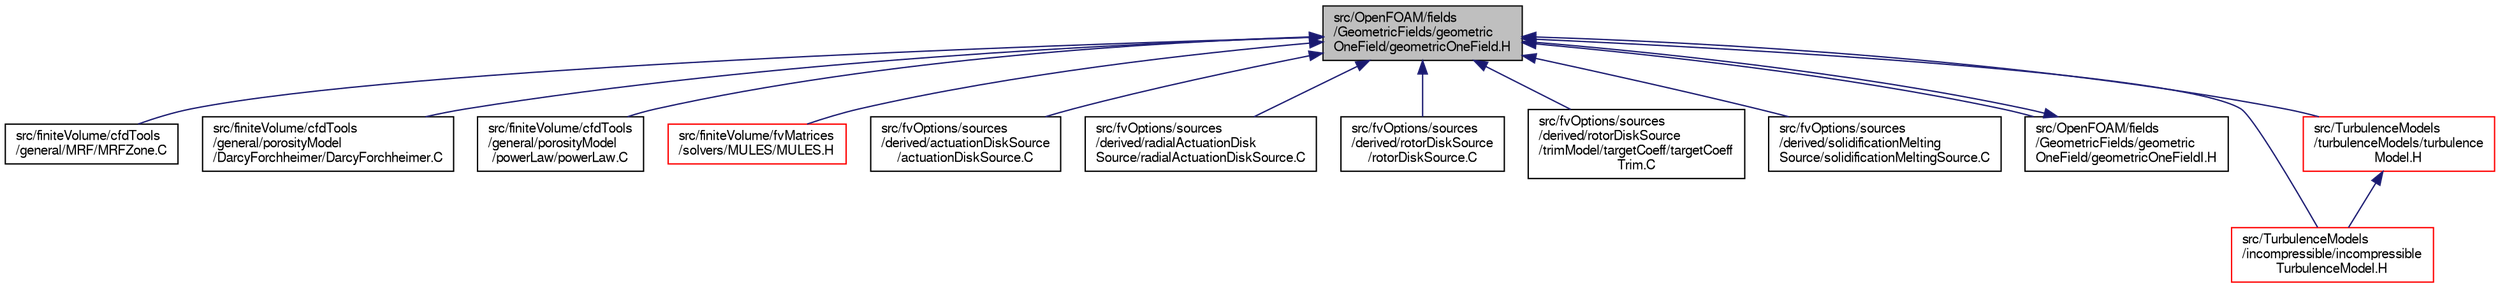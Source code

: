 digraph "src/OpenFOAM/fields/GeometricFields/geometricOneField/geometricOneField.H"
{
  bgcolor="transparent";
  edge [fontname="FreeSans",fontsize="10",labelfontname="FreeSans",labelfontsize="10"];
  node [fontname="FreeSans",fontsize="10",shape=record];
  Node103 [label="src/OpenFOAM/fields\l/GeometricFields/geometric\lOneField/geometricOneField.H",height=0.2,width=0.4,color="black", fillcolor="grey75", style="filled", fontcolor="black"];
  Node103 -> Node104 [dir="back",color="midnightblue",fontsize="10",style="solid",fontname="FreeSans"];
  Node104 [label="src/finiteVolume/cfdTools\l/general/MRF/MRFZone.C",height=0.2,width=0.4,color="black",URL="$a01262.html"];
  Node103 -> Node105 [dir="back",color="midnightblue",fontsize="10",style="solid",fontname="FreeSans"];
  Node105 [label="src/finiteVolume/cfdTools\l/general/porosityModel\l/DarcyForchheimer/DarcyForchheimer.C",height=0.2,width=0.4,color="black",URL="$a01280.html"];
  Node103 -> Node106 [dir="back",color="midnightblue",fontsize="10",style="solid",fontname="FreeSans"];
  Node106 [label="src/finiteVolume/cfdTools\l/general/porosityModel\l/powerLaw/powerLaw.C",height=0.2,width=0.4,color="black",URL="$a39326.html"];
  Node103 -> Node107 [dir="back",color="midnightblue",fontsize="10",style="solid",fontname="FreeSans"];
  Node107 [label="src/finiteVolume/fvMatrices\l/solvers/MULES/MULES.H",height=0.2,width=0.4,color="red",URL="$a03320.html",tooltip="MULES: Multidimensional universal limiter for explicit solution. "];
  Node103 -> Node116 [dir="back",color="midnightblue",fontsize="10",style="solid",fontname="FreeSans"];
  Node116 [label="src/fvOptions/sources\l/derived/actuationDiskSource\l/actuationDiskSource.C",height=0.2,width=0.4,color="black",URL="$a04637.html"];
  Node103 -> Node117 [dir="back",color="midnightblue",fontsize="10",style="solid",fontname="FreeSans"];
  Node117 [label="src/fvOptions/sources\l/derived/radialActuationDisk\lSource/radialActuationDiskSource.C",height=0.2,width=0.4,color="black",URL="$a04673.html"];
  Node103 -> Node118 [dir="back",color="midnightblue",fontsize="10",style="solid",fontname="FreeSans"];
  Node118 [label="src/fvOptions/sources\l/derived/rotorDiskSource\l/rotorDiskSource.C",height=0.2,width=0.4,color="black",URL="$a04712.html"];
  Node103 -> Node119 [dir="back",color="midnightblue",fontsize="10",style="solid",fontname="FreeSans"];
  Node119 [label="src/fvOptions/sources\l/derived/rotorDiskSource\l/trimModel/targetCoeff/targetCoeff\lTrim.C",height=0.2,width=0.4,color="black",URL="$a04730.html"];
  Node103 -> Node120 [dir="back",color="midnightblue",fontsize="10",style="solid",fontname="FreeSans"];
  Node120 [label="src/fvOptions/sources\l/derived/solidificationMelting\lSource/solidificationMeltingSource.C",height=0.2,width=0.4,color="black",URL="$a04745.html"];
  Node103 -> Node121 [dir="back",color="midnightblue",fontsize="10",style="solid",fontname="FreeSans"];
  Node121 [label="src/OpenFOAM/fields\l/GeometricFields/geometric\lOneField/geometricOneFieldI.H",height=0.2,width=0.4,color="black",URL="$a09845.html"];
  Node121 -> Node103 [dir="back",color="midnightblue",fontsize="10",style="solid",fontname="FreeSans"];
  Node103 -> Node122 [dir="back",color="midnightblue",fontsize="10",style="solid",fontname="FreeSans"];
  Node122 [label="src/TurbulenceModels\l/incompressible/incompressible\lTurbulenceModel.H",height=0.2,width=0.4,color="red",URL="$a17711.html"];
  Node103 -> Node129 [dir="back",color="midnightblue",fontsize="10",style="solid",fontname="FreeSans"];
  Node129 [label="src/TurbulenceModels\l/turbulenceModels/turbulence\lModel.H",height=0.2,width=0.4,color="red",URL="$a40274.html"];
  Node129 -> Node122 [dir="back",color="midnightblue",fontsize="10",style="solid",fontname="FreeSans"];
}
